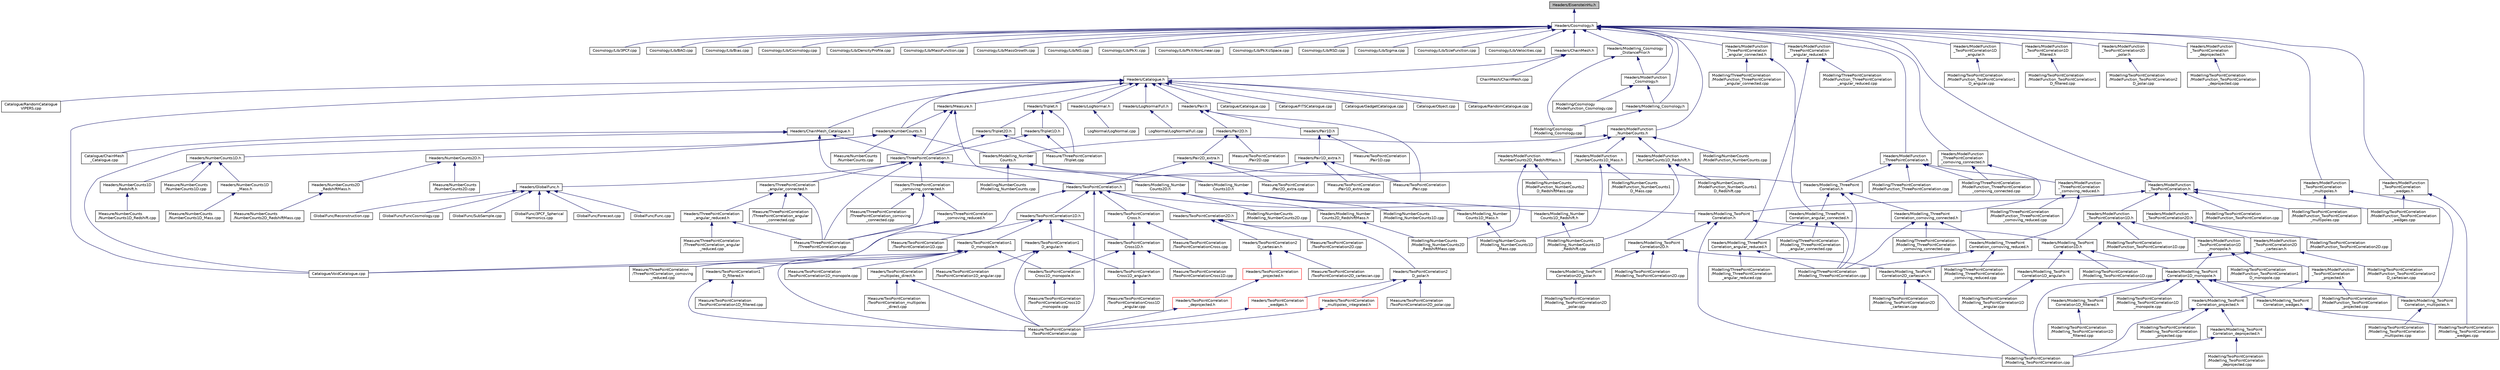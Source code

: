 digraph "Headers/EisensteinHu.h"
{
  edge [fontname="Helvetica",fontsize="10",labelfontname="Helvetica",labelfontsize="10"];
  node [fontname="Helvetica",fontsize="10",shape=record];
  Node1 [label="Headers/EisensteinHu.h",height=0.2,width=0.4,color="black", fillcolor="grey75", style="filled", fontcolor="black"];
  Node1 -> Node2 [dir="back",color="midnightblue",fontsize="10",style="solid",fontname="Helvetica"];
  Node2 [label="Headers/Cosmology.h",height=0.2,width=0.4,color="black", fillcolor="white", style="filled",URL="$da/dd2/Cosmology_8h.html",tooltip="The class Cosmology. "];
  Node2 -> Node3 [dir="back",color="midnightblue",fontsize="10",style="solid",fontname="Helvetica"];
  Node3 [label="Cosmology/Lib/3PCF.cpp",height=0.2,width=0.4,color="black", fillcolor="white", style="filled",URL="$d4/d2d/3PCF_8cpp.html",tooltip="Methods of the class Cosmology used to model two-point statistics. "];
  Node2 -> Node4 [dir="back",color="midnightblue",fontsize="10",style="solid",fontname="Helvetica"];
  Node4 [label="Cosmology/Lib/BAO.cpp",height=0.2,width=0.4,color="black", fillcolor="white", style="filled",URL="$de/d2d/BAO_8cpp.html",tooltip="Methods of the class Cosmology used to model the BAO. "];
  Node2 -> Node5 [dir="back",color="midnightblue",fontsize="10",style="solid",fontname="Helvetica"];
  Node5 [label="Cosmology/Lib/Bias.cpp",height=0.2,width=0.4,color="black", fillcolor="white", style="filled",URL="$d1/ddc/Bias_8cpp.html",tooltip="Methods of the class Cosmology used to model the bias. "];
  Node2 -> Node6 [dir="back",color="midnightblue",fontsize="10",style="solid",fontname="Helvetica"];
  Node6 [label="Cosmology/Lib/Cosmology.cpp",height=0.2,width=0.4,color="black", fillcolor="white", style="filled",URL="$d1/d67/Cosmology_8cpp.html",tooltip="Generic methods of the class Cosmology. "];
  Node2 -> Node7 [dir="back",color="midnightblue",fontsize="10",style="solid",fontname="Helvetica"];
  Node7 [label="Cosmology/Lib/DensityProfile.cpp",height=0.2,width=0.4,color="black", fillcolor="white", style="filled",URL="$d2/d42/DensityProfile_8cpp.html",tooltip="Methods of the class Cosmology used to model the halo density profile. "];
  Node2 -> Node8 [dir="back",color="midnightblue",fontsize="10",style="solid",fontname="Helvetica"];
  Node8 [label="Cosmology/Lib/MassFunction.cpp",height=0.2,width=0.4,color="black", fillcolor="white", style="filled",URL="$d8/d15/MassFunction_8cpp.html",tooltip="Methods of the class Cosmology used to model the mass function. "];
  Node2 -> Node9 [dir="back",color="midnightblue",fontsize="10",style="solid",fontname="Helvetica"];
  Node9 [label="Cosmology/Lib/MassGrowth.cpp",height=0.2,width=0.4,color="black", fillcolor="white", style="filled",URL="$d5/d53/MassGrowth_8cpp.html",tooltip="Methods of the class Cosmology used to model the cosmic mass accretion history. "];
  Node2 -> Node10 [dir="back",color="midnightblue",fontsize="10",style="solid",fontname="Helvetica"];
  Node10 [label="Cosmology/Lib/NG.cpp",height=0.2,width=0.4,color="black", fillcolor="white", style="filled",URL="$d8/df0/NG_8cpp.html",tooltip="Methods of the class Cosmology for cosmologies with primordial non-Gaussianity. "];
  Node2 -> Node11 [dir="back",color="midnightblue",fontsize="10",style="solid",fontname="Helvetica"];
  Node11 [label="Cosmology/Lib/PkXi.cpp",height=0.2,width=0.4,color="black", fillcolor="white", style="filled",URL="$d1/deb/PkXi_8cpp.html",tooltip="Methods of the class Cosmology used to model two-point statistics. "];
  Node2 -> Node12 [dir="back",color="midnightblue",fontsize="10",style="solid",fontname="Helvetica"];
  Node12 [label="Cosmology/Lib/PkXiNonLinear.cpp",height=0.2,width=0.4,color="black", fillcolor="white", style="filled",URL="$da/db2/PkXiNonLinear_8cpp.html",tooltip="Methods of the class Cosmology used to model two-point statistics. "];
  Node2 -> Node13 [dir="back",color="midnightblue",fontsize="10",style="solid",fontname="Helvetica"];
  Node13 [label="Cosmology/Lib/PkXizSpace.cpp",height=0.2,width=0.4,color="black", fillcolor="white", style="filled",URL="$d6/dc2/PkXizSpace_8cpp.html",tooltip="Methods of the class Cosmology used to model two-point statistics in redshift-space. "];
  Node2 -> Node14 [dir="back",color="midnightblue",fontsize="10",style="solid",fontname="Helvetica"];
  Node14 [label="Cosmology/Lib/RSD.cpp",height=0.2,width=0.4,color="black", fillcolor="white", style="filled",URL="$da/d5e/RSD_8cpp.html",tooltip="Methods of the class Cosmology used to model redshift-space distortions. "];
  Node2 -> Node15 [dir="back",color="midnightblue",fontsize="10",style="solid",fontname="Helvetica"];
  Node15 [label="Cosmology/Lib/Sigma.cpp",height=0.2,width=0.4,color="black", fillcolor="white", style="filled",URL="$d0/dcf/Sigma_8cpp.html",tooltip="Methods of the class Cosmology used to model the amplitude of the matter power spectrum. "];
  Node2 -> Node16 [dir="back",color="midnightblue",fontsize="10",style="solid",fontname="Helvetica"];
  Node16 [label="Cosmology/Lib/SizeFunction.cpp",height=0.2,width=0.4,color="black", fillcolor="white", style="filled",URL="$da/d1b/SizeFunction_8cpp.html",tooltip="Methods of the class Cosmology used to model the mass function. "];
  Node2 -> Node17 [dir="back",color="midnightblue",fontsize="10",style="solid",fontname="Helvetica"];
  Node17 [label="Cosmology/Lib/Velocities.cpp",height=0.2,width=0.4,color="black", fillcolor="white", style="filled",URL="$dc/d5d/Velocities_8cpp.html",tooltip="Methods of the class Cosmology used to model the peculiar velocities. "];
  Node2 -> Node18 [dir="back",color="midnightblue",fontsize="10",style="solid",fontname="Helvetica"];
  Node18 [label="Headers/ChainMesh.h",height=0.2,width=0.4,color="black", fillcolor="white", style="filled",URL="$d9/d73/ChainMesh_8h.html",tooltip="Implementation of the chain-mesh data structure. "];
  Node18 -> Node19 [dir="back",color="midnightblue",fontsize="10",style="solid",fontname="Helvetica"];
  Node19 [label="ChainMesh/ChainMesh.cpp",height=0.2,width=0.4,color="black", fillcolor="white", style="filled",URL="$db/d01/ChainMesh_8cpp.html",tooltip="Methods of the class ChainMesh. "];
  Node18 -> Node20 [dir="back",color="midnightblue",fontsize="10",style="solid",fontname="Helvetica"];
  Node20 [label="Headers/Catalogue.h",height=0.2,width=0.4,color="black", fillcolor="white", style="filled",URL="$d7/d9f/Catalogue_8h.html",tooltip="The class Catalogue. "];
  Node20 -> Node21 [dir="back",color="midnightblue",fontsize="10",style="solid",fontname="Helvetica"];
  Node21 [label="Catalogue/Catalogue.cpp",height=0.2,width=0.4,color="black", fillcolor="white", style="filled",URL="$db/d43/Catalogue_8cpp.html",tooltip="Methods of the class Catalogue. "];
  Node20 -> Node22 [dir="back",color="midnightblue",fontsize="10",style="solid",fontname="Helvetica"];
  Node22 [label="Catalogue/FITSCatalogue.cpp",height=0.2,width=0.4,color="black", fillcolor="white", style="filled",URL="$da/d74/FITSCatalogue_8cpp.html",tooltip="Methods of the class Catalogue to construct catalogues from FITS files. "];
  Node20 -> Node23 [dir="back",color="midnightblue",fontsize="10",style="solid",fontname="Helvetica"];
  Node23 [label="Catalogue/GadgetCatalogue.cpp",height=0.2,width=0.4,color="black", fillcolor="white", style="filled",URL="$da/d46/GadgetCatalogue_8cpp.html",tooltip="Methods of the class Catalogue to construct catalogues. "];
  Node20 -> Node24 [dir="back",color="midnightblue",fontsize="10",style="solid",fontname="Helvetica"];
  Node24 [label="Catalogue/Object.cpp",height=0.2,width=0.4,color="black", fillcolor="white", style="filled",URL="$de/d4f/Object_8cpp.html",tooltip="Methods of the class Object. "];
  Node20 -> Node25 [dir="back",color="midnightblue",fontsize="10",style="solid",fontname="Helvetica"];
  Node25 [label="Catalogue/RandomCatalogue.cpp",height=0.2,width=0.4,color="black", fillcolor="white", style="filled",URL="$d9/dd6/RandomCatalogue_8cpp.html",tooltip="Methods of the class Catalogue to construct random catalogues. "];
  Node20 -> Node26 [dir="back",color="midnightblue",fontsize="10",style="solid",fontname="Helvetica"];
  Node26 [label="Catalogue/RandomCatalogue\lVIPERS.cpp",height=0.2,width=0.4,color="black", fillcolor="white", style="filled",URL="$de/d71/RandomCatalogueVIPERS_8cpp.html",tooltip="Methods of the class Catalogue to construct random catalogues for VIPERS. "];
  Node20 -> Node27 [dir="back",color="midnightblue",fontsize="10",style="solid",fontname="Helvetica"];
  Node27 [label="Catalogue/VoidCatalogue.cpp",height=0.2,width=0.4,color="black", fillcolor="white", style="filled",URL="$db/db6/VoidCatalogue_8cpp.html",tooltip="Methods of the class Catalogue to construct Void catalogues. "];
  Node20 -> Node28 [dir="back",color="midnightblue",fontsize="10",style="solid",fontname="Helvetica"];
  Node28 [label="Headers/ChainMesh_Catalogue.h",height=0.2,width=0.4,color="black", fillcolor="white", style="filled",URL="$dc/d5e/ChainMesh__Catalogue_8h.html",tooltip="Implementation of the chain-mesh data structure. "];
  Node28 -> Node29 [dir="back",color="midnightblue",fontsize="10",style="solid",fontname="Helvetica"];
  Node29 [label="Catalogue/ChainMesh\l_Catalogue.cpp",height=0.2,width=0.4,color="black", fillcolor="white", style="filled",URL="$dc/dde/ChainMesh__Catalogue_8cpp.html",tooltip="Methods of the class ChainMesh_Catalogue. "];
  Node28 -> Node27 [dir="back",color="midnightblue",fontsize="10",style="solid",fontname="Helvetica"];
  Node28 -> Node30 [dir="back",color="midnightblue",fontsize="10",style="solid",fontname="Helvetica"];
  Node30 [label="Headers/ThreePointCorrelation.h",height=0.2,width=0.4,color="black", fillcolor="white", style="filled",URL="$de/d7d/ThreePointCorrelation_8h.html",tooltip="The class ThreePointCorrelation. "];
  Node30 -> Node31 [dir="back",color="midnightblue",fontsize="10",style="solid",fontname="Helvetica"];
  Node31 [label="Headers/GlobalFunc.h",height=0.2,width=0.4,color="black", fillcolor="white", style="filled",URL="$d2/d5c/GlobalFunc_8h.html",tooltip="Generic functions that use one or more classes of the CosmoBolognaLib. "];
  Node31 -> Node32 [dir="back",color="midnightblue",fontsize="10",style="solid",fontname="Helvetica"];
  Node32 [label="GlobalFunc/3PCF_Spherical\lHarmonics.cpp",height=0.2,width=0.4,color="black", fillcolor="white", style="filled",URL="$d7/d70/3PCF__SphericalHarmonics_8cpp.html",tooltip="Temporary function to compute the 3pcf following Slepian, Eisenstein 2015. "];
  Node31 -> Node33 [dir="back",color="midnightblue",fontsize="10",style="solid",fontname="Helvetica"];
  Node33 [label="GlobalFunc/Forecast.cpp",height=0.2,width=0.4,color="black", fillcolor="white", style="filled",URL="$d2/d22/Forecast_8cpp.html",tooltip="Functions to generate mock 2PCF/3PCF signal and provide forecasts. "];
  Node31 -> Node34 [dir="back",color="midnightblue",fontsize="10",style="solid",fontname="Helvetica"];
  Node34 [label="GlobalFunc/Func.cpp",height=0.2,width=0.4,color="black", fillcolor="white", style="filled",URL="$d2/dae/GlobalFunc_2Func_8cpp_source.html"];
  Node31 -> Node35 [dir="back",color="midnightblue",fontsize="10",style="solid",fontname="Helvetica"];
  Node35 [label="GlobalFunc/FuncCosmology.cpp",height=0.2,width=0.4,color="black", fillcolor="white", style="filled",URL="$d3/d84/FuncCosmology_8cpp.html",tooltip="Generic functions that use the class Cosmology. "];
  Node31 -> Node36 [dir="back",color="midnightblue",fontsize="10",style="solid",fontname="Helvetica"];
  Node36 [label="GlobalFunc/Reconstruction.cpp",height=0.2,width=0.4,color="black", fillcolor="white", style="filled",URL="$d1/d1f/Reconstruction_8cpp.html",tooltip="Functions to compute displacement for the reconstructed density field of a collection of points..."];
  Node31 -> Node37 [dir="back",color="midnightblue",fontsize="10",style="solid",fontname="Helvetica"];
  Node37 [label="GlobalFunc/SubSample.cpp",height=0.2,width=0.4,color="black", fillcolor="white", style="filled",URL="$db/d1c/SubSample_8cpp.html",tooltip="Functions for dividing a catalogue in sub-samples. "];
  Node30 -> Node38 [dir="back",color="midnightblue",fontsize="10",style="solid",fontname="Helvetica"];
  Node38 [label="Headers/Modelling_ThreePoint\lCorrelation.h",height=0.2,width=0.4,color="black", fillcolor="white", style="filled",URL="$d0/dd4/Modelling__ThreePointCorrelation_8h.html",tooltip="The class Modelling_ThreePointCorrelation. "];
  Node38 -> Node39 [dir="back",color="midnightblue",fontsize="10",style="solid",fontname="Helvetica"];
  Node39 [label="Headers/Modelling_ThreePoint\lCorrelation_angular_connected.h",height=0.2,width=0.4,color="black", fillcolor="white", style="filled",URL="$dc/d7c/Modelling__ThreePointCorrelation__angular__connected_8h.html",tooltip="The class Modelling_ThreePointCorrelation_angular_connected. "];
  Node39 -> Node40 [dir="back",color="midnightblue",fontsize="10",style="solid",fontname="Helvetica"];
  Node40 [label="Headers/Modelling_ThreePoint\lCorrelation_angular_reduced.h",height=0.2,width=0.4,color="black", fillcolor="white", style="filled",URL="$d5/d0a/Modelling__ThreePointCorrelation__angular__reduced_8h.html",tooltip="The class Modelling_ThreePointCorrelation_angular_reduced. "];
  Node40 -> Node41 [dir="back",color="midnightblue",fontsize="10",style="solid",fontname="Helvetica"];
  Node41 [label="Modelling/ThreePointCorrelation\l/Modelling_ThreePointCorrelation.cpp",height=0.2,width=0.4,color="black", fillcolor="white", style="filled",URL="$d6/d4c/Modelling__ThreePointCorrelation_8cpp.html",tooltip="Methods of the class Modelling_ThreePointCorrelation, used to model three-point correlation functions..."];
  Node40 -> Node42 [dir="back",color="midnightblue",fontsize="10",style="solid",fontname="Helvetica"];
  Node42 [label="Modelling/ThreePointCorrelation\l/Modelling_ThreePointCorrelation\l_angular_reduced.cpp",height=0.2,width=0.4,color="black", fillcolor="white", style="filled",URL="$d9/d68/Modelling__ThreePointCorrelation__angular__reduced_8cpp.html",tooltip="Methods of the class Modelling_ThreePointCorrelation_angular_reduced. "];
  Node39 -> Node41 [dir="back",color="midnightblue",fontsize="10",style="solid",fontname="Helvetica"];
  Node39 -> Node43 [dir="back",color="midnightblue",fontsize="10",style="solid",fontname="Helvetica"];
  Node43 [label="Modelling/ThreePointCorrelation\l/Modelling_ThreePointCorrelation\l_angular_connected.cpp",height=0.2,width=0.4,color="black", fillcolor="white", style="filled",URL="$d5/d33/Modelling__ThreePointCorrelation__angular__connected_8cpp.html",tooltip="Methods of the class Modelling_ThreePointCorrelation_angular_connected. "];
  Node38 -> Node44 [dir="back",color="midnightblue",fontsize="10",style="solid",fontname="Helvetica"];
  Node44 [label="Headers/Modelling_ThreePoint\lCorrelation_comoving_connected.h",height=0.2,width=0.4,color="black", fillcolor="white", style="filled",URL="$d5/d13/Modelling__ThreePointCorrelation__comoving__connected_8h.html",tooltip="The class Modelling_ThreePointCorrelation_comoving_connected. "];
  Node44 -> Node45 [dir="back",color="midnightblue",fontsize="10",style="solid",fontname="Helvetica"];
  Node45 [label="Headers/Modelling_ThreePoint\lCorrelation_comoving_reduced.h",height=0.2,width=0.4,color="black", fillcolor="white", style="filled",URL="$da/d6c/Modelling__ThreePointCorrelation__comoving__reduced_8h.html",tooltip="The class Modelling_ThreePointCorrelation_comoving_reduced. "];
  Node45 -> Node41 [dir="back",color="midnightblue",fontsize="10",style="solid",fontname="Helvetica"];
  Node45 -> Node46 [dir="back",color="midnightblue",fontsize="10",style="solid",fontname="Helvetica"];
  Node46 [label="Modelling/ThreePointCorrelation\l/Modelling_ThreePointCorrelation\l_comoving_reduced.cpp",height=0.2,width=0.4,color="black", fillcolor="white", style="filled",URL="$df/d6a/Modelling__ThreePointCorrelation__comoving__reduced_8cpp.html",tooltip="Methods of the class Modelling_ThreePointCorrelation_comoving_reduced. "];
  Node44 -> Node41 [dir="back",color="midnightblue",fontsize="10",style="solid",fontname="Helvetica"];
  Node44 -> Node47 [dir="back",color="midnightblue",fontsize="10",style="solid",fontname="Helvetica"];
  Node47 [label="Modelling/ThreePointCorrelation\l/Modelling_ThreePointCorrelation\l_comoving_connected.cpp",height=0.2,width=0.4,color="black", fillcolor="white", style="filled",URL="$df/d0c/Modelling__ThreePointCorrelation__comoving__connected_8cpp.html",tooltip="Methods of the class Modelling_ThreePointCorrelation_comoving_connected. "];
  Node38 -> Node41 [dir="back",color="midnightblue",fontsize="10",style="solid",fontname="Helvetica"];
  Node30 -> Node48 [dir="back",color="midnightblue",fontsize="10",style="solid",fontname="Helvetica"];
  Node48 [label="Headers/ThreePointCorrelation\l_angular_connected.h",height=0.2,width=0.4,color="black", fillcolor="white", style="filled",URL="$d4/dd8/ThreePointCorrelation__angular__connected_8h.html",tooltip="The class ThreePointCorrelation_angular_connected. "];
  Node48 -> Node49 [dir="back",color="midnightblue",fontsize="10",style="solid",fontname="Helvetica"];
  Node49 [label="Headers/ThreePointCorrelation\l_angular_reduced.h",height=0.2,width=0.4,color="black", fillcolor="white", style="filled",URL="$dd/d97/ThreePointCorrelation__angular__reduced_8h.html",tooltip="The class ThreePointCorrelation_angular_reduced. "];
  Node49 -> Node50 [dir="back",color="midnightblue",fontsize="10",style="solid",fontname="Helvetica"];
  Node50 [label="Measure/ThreePointCorrelation\l/ThreePointCorrelation.cpp",height=0.2,width=0.4,color="black", fillcolor="white", style="filled",URL="$d5/db0/ThreePointCorrelation_8cpp.html",tooltip="Methods of the class ThreePointCorrelation used to measure the three-point correlation function..."];
  Node49 -> Node51 [dir="back",color="midnightblue",fontsize="10",style="solid",fontname="Helvetica"];
  Node51 [label="Measure/ThreePointCorrelation\l/ThreePointCorrelation_angular\l_reduced.cpp",height=0.2,width=0.4,color="black", fillcolor="white", style="filled",URL="$d3/da9/ThreePointCorrelation__angular__reduced_8cpp.html",tooltip="Methods of the class ThreePointCorrelation_angular_reduced used to measure the reduced three-point co..."];
  Node48 -> Node50 [dir="back",color="midnightblue",fontsize="10",style="solid",fontname="Helvetica"];
  Node48 -> Node52 [dir="back",color="midnightblue",fontsize="10",style="solid",fontname="Helvetica"];
  Node52 [label="Measure/ThreePointCorrelation\l/ThreePointCorrelation_angular\l_connected.cpp",height=0.2,width=0.4,color="black", fillcolor="white", style="filled",URL="$dc/d6e/ThreePointCorrelation__angular__connected_8cpp.html",tooltip="Methods of the class ThreePointCorrelation_angular_connected used to measure the connected three-poin..."];
  Node30 -> Node53 [dir="back",color="midnightblue",fontsize="10",style="solid",fontname="Helvetica"];
  Node53 [label="Headers/ThreePointCorrelation\l_comoving_connected.h",height=0.2,width=0.4,color="black", fillcolor="white", style="filled",URL="$dd/de3/ThreePointCorrelation__comoving__connected_8h.html",tooltip="The class ThreePointCorrelation_comoving_connected. "];
  Node53 -> Node54 [dir="back",color="midnightblue",fontsize="10",style="solid",fontname="Helvetica"];
  Node54 [label="Headers/ThreePointCorrelation\l_comoving_reduced.h",height=0.2,width=0.4,color="black", fillcolor="white", style="filled",URL="$d8/d2b/ThreePointCorrelation__comoving__reduced_8h.html",tooltip="The class ThreePointCorrelation_comoving_reduced. "];
  Node54 -> Node50 [dir="back",color="midnightblue",fontsize="10",style="solid",fontname="Helvetica"];
  Node54 -> Node55 [dir="back",color="midnightblue",fontsize="10",style="solid",fontname="Helvetica"];
  Node55 [label="Measure/ThreePointCorrelation\l/ThreePointCorrelation_comoving\l_reduced.cpp",height=0.2,width=0.4,color="black", fillcolor="white", style="filled",URL="$d7/d43/ThreePointCorrelation__comoving__reduced_8cpp.html",tooltip="Methods of the class ThreePointCorrelation_comoving_reduced used to measure the monopole of the three..."];
  Node53 -> Node50 [dir="back",color="midnightblue",fontsize="10",style="solid",fontname="Helvetica"];
  Node53 -> Node56 [dir="back",color="midnightblue",fontsize="10",style="solid",fontname="Helvetica"];
  Node56 [label="Measure/ThreePointCorrelation\l/ThreePointCorrelation_comoving\l_connected.cpp",height=0.2,width=0.4,color="black", fillcolor="white", style="filled",URL="$dd/dd3/ThreePointCorrelation__comoving__connected_8cpp.html",tooltip="Methods of the class ThreePointCorrelation_comoving_connected used to measure the connected three-poi..."];
  Node30 -> Node50 [dir="back",color="midnightblue",fontsize="10",style="solid",fontname="Helvetica"];
  Node28 -> Node57 [dir="back",color="midnightblue",fontsize="10",style="solid",fontname="Helvetica"];
  Node57 [label="Headers/TwoPointCorrelation.h",height=0.2,width=0.4,color="black", fillcolor="white", style="filled",URL="$d0/dd1/TwoPointCorrelation_8h.html",tooltip="The class TwoPointCorrelation. "];
  Node57 -> Node27 [dir="back",color="midnightblue",fontsize="10",style="solid",fontname="Helvetica"];
  Node57 -> Node58 [dir="back",color="midnightblue",fontsize="10",style="solid",fontname="Helvetica"];
  Node58 [label="Headers/Modelling_TwoPoint\lCorrelation.h",height=0.2,width=0.4,color="black", fillcolor="white", style="filled",URL="$df/d38/Modelling__TwoPointCorrelation_8h.html",tooltip="The class Modelling_TwoPointCorrelation. "];
  Node58 -> Node59 [dir="back",color="midnightblue",fontsize="10",style="solid",fontname="Helvetica"];
  Node59 [label="Headers/Modelling_TwoPoint\lCorrelation1D.h",height=0.2,width=0.4,color="black", fillcolor="white", style="filled",URL="$d5/d58/Modelling__TwoPointCorrelation1D_8h.html",tooltip="The class Modelling_TwoPointCorrelation1D. "];
  Node59 -> Node60 [dir="back",color="midnightblue",fontsize="10",style="solid",fontname="Helvetica"];
  Node60 [label="Headers/Modelling_TwoPoint\lCorrelation1D_angular.h",height=0.2,width=0.4,color="black", fillcolor="white", style="filled",URL="$db/dd2/Modelling__TwoPointCorrelation1D__angular_8h.html",tooltip="The class Modelling_TwoPointCorrelation1D_angular. "];
  Node60 -> Node61 [dir="back",color="midnightblue",fontsize="10",style="solid",fontname="Helvetica"];
  Node61 [label="Modelling/TwoPointCorrelation\l/Modelling_TwoPointCorrelation1D\l_angular.cpp",height=0.2,width=0.4,color="black", fillcolor="white", style="filled",URL="$dc/dbe/Modelling__TwoPointCorrelation1D__angular_8cpp.html",tooltip="Methods of the class Modelling_TwoPointCorrelation1D_angular. "];
  Node59 -> Node62 [dir="back",color="midnightblue",fontsize="10",style="solid",fontname="Helvetica"];
  Node62 [label="Headers/Modelling_TwoPoint\lCorrelation1D_monopole.h",height=0.2,width=0.4,color="black", fillcolor="white", style="filled",URL="$d2/d89/Modelling__TwoPointCorrelation1D__monopole_8h.html",tooltip="The class Modelling_TwoPointCorrelation1D_monopole. "];
  Node62 -> Node63 [dir="back",color="midnightblue",fontsize="10",style="solid",fontname="Helvetica"];
  Node63 [label="Headers/Modelling_TwoPoint\lCorrelation1D_filtered.h",height=0.2,width=0.4,color="black", fillcolor="white", style="filled",URL="$da/d43/Modelling__TwoPointCorrelation1D__filtered_8h.html",tooltip="The class Modelling_TwoPointCorrelation1D_filtered. "];
  Node63 -> Node64 [dir="back",color="midnightblue",fontsize="10",style="solid",fontname="Helvetica"];
  Node64 [label="Modelling/TwoPointCorrelation\l/Modelling_TwoPointCorrelation1D\l_filtered.cpp",height=0.2,width=0.4,color="black", fillcolor="white", style="filled",URL="$d8/d0f/Modelling__TwoPointCorrelation1D__filtered_8cpp.html",tooltip="Methods of the class Modelling_TwoPointCorrelation1D_filtered. "];
  Node62 -> Node65 [dir="back",color="midnightblue",fontsize="10",style="solid",fontname="Helvetica"];
  Node65 [label="Headers/Modelling_TwoPoint\lCorrelation_projected.h",height=0.2,width=0.4,color="black", fillcolor="white", style="filled",URL="$dc/d0c/Modelling__TwoPointCorrelation__projected_8h.html",tooltip="The class Modelling_TwoPointCorrelation_projected. "];
  Node65 -> Node66 [dir="back",color="midnightblue",fontsize="10",style="solid",fontname="Helvetica"];
  Node66 [label="Headers/Modelling_TwoPoint\lCorrelation_deprojected.h",height=0.2,width=0.4,color="black", fillcolor="white", style="filled",URL="$d1/dbf/Modelling__TwoPointCorrelation__deprojected_8h.html",tooltip="The class Modelling_TwoPointCorrelatoin_deprojected. "];
  Node66 -> Node67 [dir="back",color="midnightblue",fontsize="10",style="solid",fontname="Helvetica"];
  Node67 [label="Modelling/TwoPointCorrelation\l/Modelling_TwoPointCorrelation.cpp",height=0.2,width=0.4,color="black", fillcolor="white", style="filled",URL="$db/dd4/Modelling__TwoPointCorrelation_8cpp.html",tooltip="Methods of the class Modelling_TwoPointCorrelation. "];
  Node66 -> Node68 [dir="back",color="midnightblue",fontsize="10",style="solid",fontname="Helvetica"];
  Node68 [label="Modelling/TwoPointCorrelation\l/Modelling_TwoPointCorrelation\l_deprojected.cpp",height=0.2,width=0.4,color="black", fillcolor="white", style="filled",URL="$d4/d1e/Modelling__TwoPointCorrelation__deprojected_8cpp.html",tooltip="Methods of the class Modelling_TwoPointCorrelation_deprojected. "];
  Node65 -> Node67 [dir="back",color="midnightblue",fontsize="10",style="solid",fontname="Helvetica"];
  Node65 -> Node69 [dir="back",color="midnightblue",fontsize="10",style="solid",fontname="Helvetica"];
  Node69 [label="Modelling/TwoPointCorrelation\l/Modelling_TwoPointCorrelation\l_projected.cpp",height=0.2,width=0.4,color="black", fillcolor="white", style="filled",URL="$d2/de6/Modelling__TwoPointCorrelation__projected_8cpp.html",tooltip="Methods of the class Modelling_TwoPointCorrelation_projected. "];
  Node62 -> Node70 [dir="back",color="midnightblue",fontsize="10",style="solid",fontname="Helvetica"];
  Node70 [label="Headers/Modelling_TwoPoint\lCorrelation_multipoles.h",height=0.2,width=0.4,color="black", fillcolor="white", style="filled",URL="$db/d5d/Modelling__TwoPointCorrelation__multipoles_8h.html",tooltip="The class Modelling_TwoPointCorrelation_multipoles. "];
  Node70 -> Node71 [dir="back",color="midnightblue",fontsize="10",style="solid",fontname="Helvetica"];
  Node71 [label="Modelling/TwoPointCorrelation\l/Modelling_TwoPointCorrelation\l_multipoles.cpp",height=0.2,width=0.4,color="black", fillcolor="white", style="filled",URL="$d5/dc2/Modelling__TwoPointCorrelation__multipoles_8cpp.html",tooltip="Methods of the class Modelling_TwoPointCorrelation_multipoles. "];
  Node62 -> Node72 [dir="back",color="midnightblue",fontsize="10",style="solid",fontname="Helvetica"];
  Node72 [label="Headers/Modelling_TwoPoint\lCorrelation_wedges.h",height=0.2,width=0.4,color="black", fillcolor="white", style="filled",URL="$d1/d72/Modelling__TwoPointCorrelation__wedges_8h.html",tooltip="The class Modelling_TwoPointCorrelatoin_wedges. "];
  Node72 -> Node73 [dir="back",color="midnightblue",fontsize="10",style="solid",fontname="Helvetica"];
  Node73 [label="Modelling/TwoPointCorrelation\l/Modelling_TwoPointCorrelation\l_wedges.cpp",height=0.2,width=0.4,color="black", fillcolor="white", style="filled",URL="$d9/d93/Modelling__TwoPointCorrelation__wedges_8cpp.html",tooltip="Methods of the class Modelling_TwoPointCorrelation_wedges. "];
  Node62 -> Node67 [dir="back",color="midnightblue",fontsize="10",style="solid",fontname="Helvetica"];
  Node62 -> Node74 [dir="back",color="midnightblue",fontsize="10",style="solid",fontname="Helvetica"];
  Node74 [label="Modelling/TwoPointCorrelation\l/Modelling_TwoPointCorrelation1D\l_monopole.cpp",height=0.2,width=0.4,color="black", fillcolor="white", style="filled",URL="$d5/dae/Modelling__TwoPointCorrelation1D__monopole_8cpp.html",tooltip="Methods of the class Modelling_TwoPointCorrelation1D_monopole. "];
  Node59 -> Node75 [dir="back",color="midnightblue",fontsize="10",style="solid",fontname="Helvetica"];
  Node75 [label="Modelling/TwoPointCorrelation\l/Modelling_TwoPointCorrelation1D.cpp",height=0.2,width=0.4,color="black", fillcolor="white", style="filled",URL="$dd/d0f/Modelling__TwoPointCorrelation1D_8cpp.html",tooltip="Methods of the class Modelling_TwoPointCorrelation1D. "];
  Node58 -> Node76 [dir="back",color="midnightblue",fontsize="10",style="solid",fontname="Helvetica"];
  Node76 [label="Headers/Modelling_TwoPoint\lCorrelation2D.h",height=0.2,width=0.4,color="black", fillcolor="white", style="filled",URL="$d3/d8a/Modelling__TwoPointCorrelation2D_8h.html",tooltip="The class Modelling_TwoPointCorrelation2D. "];
  Node76 -> Node77 [dir="back",color="midnightblue",fontsize="10",style="solid",fontname="Helvetica"];
  Node77 [label="Headers/Modelling_TwoPoint\lCorrelation2D_cartesian.h",height=0.2,width=0.4,color="black", fillcolor="white", style="filled",URL="$dd/d97/Modelling__TwoPointCorrelation2D__cartesian_8h.html",tooltip="The class Modelling_TwoPointCorrelation2D_cartesian. "];
  Node77 -> Node67 [dir="back",color="midnightblue",fontsize="10",style="solid",fontname="Helvetica"];
  Node77 -> Node78 [dir="back",color="midnightblue",fontsize="10",style="solid",fontname="Helvetica"];
  Node78 [label="Modelling/TwoPointCorrelation\l/Modelling_TwoPointCorrelation2D\l_cartesian.cpp",height=0.2,width=0.4,color="black", fillcolor="white", style="filled",URL="$da/d42/Modelling__TwoPointCorrelation2D__cartesian_8cpp.html",tooltip="Methods of the class Modelling_TwoPointCorrelation_cartesian. "];
  Node76 -> Node79 [dir="back",color="midnightblue",fontsize="10",style="solid",fontname="Helvetica"];
  Node79 [label="Headers/Modelling_TwoPoint\lCorrelation2D_polar.h",height=0.2,width=0.4,color="black", fillcolor="white", style="filled",URL="$d0/d5f/Modelling__TwoPointCorrelation2D__polar_8h.html",tooltip="The class Modelling_TwoPointCorrelation2D_polar. "];
  Node79 -> Node80 [dir="back",color="midnightblue",fontsize="10",style="solid",fontname="Helvetica"];
  Node80 [label="Modelling/TwoPointCorrelation\l/Modelling_TwoPointCorrelation2D\l_polar.cpp",height=0.2,width=0.4,color="black", fillcolor="white", style="filled",URL="$d2/db3/Modelling__TwoPointCorrelation2D__polar_8cpp.html",tooltip="Methods of the class Modelling_TwoPointCorrelation2D_polar. "];
  Node76 -> Node81 [dir="back",color="midnightblue",fontsize="10",style="solid",fontname="Helvetica"];
  Node81 [label="Modelling/TwoPointCorrelation\l/Modelling_TwoPointCorrelation2D.cpp",height=0.2,width=0.4,color="black", fillcolor="white", style="filled",URL="$d4/d7b/Modelling__TwoPointCorrelation2D_8cpp.html",tooltip="Methods of the class Modelling_TwoPointCorrelation2D. "];
  Node58 -> Node67 [dir="back",color="midnightblue",fontsize="10",style="solid",fontname="Helvetica"];
  Node57 -> Node82 [dir="back",color="midnightblue",fontsize="10",style="solid",fontname="Helvetica"];
  Node82 [label="Headers/TwoPointCorrelation1D.h",height=0.2,width=0.4,color="black", fillcolor="white", style="filled",URL="$df/dc1/TwoPointCorrelation1D_8h.html",tooltip="The class TwoPointCorrelation1D. "];
  Node82 -> Node83 [dir="back",color="midnightblue",fontsize="10",style="solid",fontname="Helvetica"];
  Node83 [label="Headers/TwoPointCorrelation1\lD_angular.h",height=0.2,width=0.4,color="black", fillcolor="white", style="filled",URL="$d7/d9c/TwoPointCorrelation1D__angular_8h.html",tooltip="The class TwoPointCorrelation1D_angular. "];
  Node83 -> Node84 [dir="back",color="midnightblue",fontsize="10",style="solid",fontname="Helvetica"];
  Node84 [label="Headers/TwoPointCorrelation\lCross1D_angular.h",height=0.2,width=0.4,color="black", fillcolor="white", style="filled",URL="$d4/de9/TwoPointCorrelationCross1D__angular_8h.html",tooltip="The class TwoPointCorrelationCross1D_angular. "];
  Node84 -> Node85 [dir="back",color="midnightblue",fontsize="10",style="solid",fontname="Helvetica"];
  Node85 [label="Measure/TwoPointCorrelation\l/TwoPointCorrelationCross1D\l_angular.cpp",height=0.2,width=0.4,color="black", fillcolor="white", style="filled",URL="$d7/d1f/TwoPointCorrelationCross1D__angular_8cpp.html",tooltip="Methods of the class TwoPointCorrelationCross1D_angular used to measure the angular cross two-point c..."];
  Node83 -> Node86 [dir="back",color="midnightblue",fontsize="10",style="solid",fontname="Helvetica"];
  Node86 [label="Measure/TwoPointCorrelation\l/TwoPointCorrelation.cpp",height=0.2,width=0.4,color="black", fillcolor="white", style="filled",URL="$d1/df0/TwoPointCorrelation_8cpp.html",tooltip="Methods of the class TwoPointCorrelation. "];
  Node83 -> Node87 [dir="back",color="midnightblue",fontsize="10",style="solid",fontname="Helvetica"];
  Node87 [label="Measure/TwoPointCorrelation\l/TwoPointCorrelation1D_angular.cpp",height=0.2,width=0.4,color="black", fillcolor="white", style="filled",URL="$d7/d7f/TwoPointCorrelation1D__angular_8cpp.html",tooltip="Methods of the class TwoPointCorrelation1D_angular used to measure the angular two-point correlation ..."];
  Node82 -> Node88 [dir="back",color="midnightblue",fontsize="10",style="solid",fontname="Helvetica"];
  Node88 [label="Headers/TwoPointCorrelation1\lD_monopole.h",height=0.2,width=0.4,color="black", fillcolor="white", style="filled",URL="$dc/d46/TwoPointCorrelation1D__monopole_8h.html",tooltip="The class TwoPointCorrelation1D_monopole. "];
  Node88 -> Node27 [dir="back",color="midnightblue",fontsize="10",style="solid",fontname="Helvetica"];
  Node88 -> Node89 [dir="back",color="midnightblue",fontsize="10",style="solid",fontname="Helvetica"];
  Node89 [label="Headers/TwoPointCorrelation1\lD_filtered.h",height=0.2,width=0.4,color="black", fillcolor="white", style="filled",URL="$d2/d5f/TwoPointCorrelation1D__filtered_8h.html",tooltip="The class TwoPointCorrelation1D_filtered. "];
  Node89 -> Node86 [dir="back",color="midnightblue",fontsize="10",style="solid",fontname="Helvetica"];
  Node89 -> Node90 [dir="back",color="midnightblue",fontsize="10",style="solid",fontname="Helvetica"];
  Node90 [label="Measure/TwoPointCorrelation\l/TwoPointCorrelation1D_filtered.cpp",height=0.2,width=0.4,color="black", fillcolor="white", style="filled",URL="$da/d20/TwoPointCorrelation1D__filtered_8cpp.html",tooltip="Methods of the class TwoPointCorrelation1D_filtered used to measure the filtered monopole of the two-..."];
  Node88 -> Node91 [dir="back",color="midnightblue",fontsize="10",style="solid",fontname="Helvetica"];
  Node91 [label="Headers/TwoPointCorrelation\l_multipoles_direct.h",height=0.2,width=0.4,color="black", fillcolor="white", style="filled",URL="$dd/d01/TwoPointCorrelation__multipoles__direct_8h.html",tooltip="The class TwoPointCorrelation_multipoles_direct. "];
  Node91 -> Node86 [dir="back",color="midnightblue",fontsize="10",style="solid",fontname="Helvetica"];
  Node91 -> Node92 [dir="back",color="midnightblue",fontsize="10",style="solid",fontname="Helvetica"];
  Node92 [label="Measure/TwoPointCorrelation\l/TwoPointCorrelation_multipoles\l_direct.cpp",height=0.2,width=0.4,color="black", fillcolor="white", style="filled",URL="$da/d9b/TwoPointCorrelation__multipoles__direct_8cpp.html",tooltip="Methods of the class TwoPointCorrelation_multipoles_direct used to measure the multipoles of the two-..."];
  Node88 -> Node93 [dir="back",color="midnightblue",fontsize="10",style="solid",fontname="Helvetica"];
  Node93 [label="Headers/TwoPointCorrelation\lCross1D_monopole.h",height=0.2,width=0.4,color="black", fillcolor="white", style="filled",URL="$d4/d0e/TwoPointCorrelationCross1D__monopole_8h.html",tooltip="The class TwoPointCorrelationCross1D_monopole. "];
  Node93 -> Node94 [dir="back",color="midnightblue",fontsize="10",style="solid",fontname="Helvetica"];
  Node94 [label="Measure/TwoPointCorrelation\l/TwoPointCorrelationCross1D\l_monopole.cpp",height=0.2,width=0.4,color="black", fillcolor="white", style="filled",URL="$dd/d6e/TwoPointCorrelationCross1D__monopole_8cpp.html",tooltip="Methods of the class TwoPointCorrelationCross1D_monopole used to measure the monopole of the cross tw..."];
  Node88 -> Node55 [dir="back",color="midnightblue",fontsize="10",style="solid",fontname="Helvetica"];
  Node88 -> Node86 [dir="back",color="midnightblue",fontsize="10",style="solid",fontname="Helvetica"];
  Node88 -> Node95 [dir="back",color="midnightblue",fontsize="10",style="solid",fontname="Helvetica"];
  Node95 [label="Measure/TwoPointCorrelation\l/TwoPointCorrelation1D_monopole.cpp",height=0.2,width=0.4,color="black", fillcolor="white", style="filled",URL="$d0/d95/TwoPointCorrelation1D__monopole_8cpp.html",tooltip="Methods of the class TwoPointCorrelation1D_monopole used to measure the monopole of the two-point cor..."];
  Node82 -> Node96 [dir="back",color="midnightblue",fontsize="10",style="solid",fontname="Helvetica"];
  Node96 [label="Headers/TwoPointCorrelation\lCross1D.h",height=0.2,width=0.4,color="black", fillcolor="white", style="filled",URL="$da/d97/TwoPointCorrelationCross1D_8h.html",tooltip="The class TwoPointCorrelationCross1D. "];
  Node96 -> Node84 [dir="back",color="midnightblue",fontsize="10",style="solid",fontname="Helvetica"];
  Node96 -> Node93 [dir="back",color="midnightblue",fontsize="10",style="solid",fontname="Helvetica"];
  Node96 -> Node97 [dir="back",color="midnightblue",fontsize="10",style="solid",fontname="Helvetica"];
  Node97 [label="Measure/TwoPointCorrelation\l/TwoPointCorrelationCross1D.cpp",height=0.2,width=0.4,color="black", fillcolor="white", style="filled",URL="$d5/dca/TwoPointCorrelationCross1D_8cpp.html",tooltip="Methods of the class TwoPointCorrelationCross1D used to measure the 1D cross of the two-point correla..."];
  Node82 -> Node98 [dir="back",color="midnightblue",fontsize="10",style="solid",fontname="Helvetica"];
  Node98 [label="Measure/TwoPointCorrelation\l/TwoPointCorrelation1D.cpp",height=0.2,width=0.4,color="black", fillcolor="white", style="filled",URL="$dc/de9/TwoPointCorrelation1D_8cpp.html",tooltip="Methods of the class TwoPointCorrelation1D used to measure the monopole of the two-point correlation ..."];
  Node57 -> Node99 [dir="back",color="midnightblue",fontsize="10",style="solid",fontname="Helvetica"];
  Node99 [label="Headers/TwoPointCorrelation2D.h",height=0.2,width=0.4,color="black", fillcolor="white", style="filled",URL="$d0/d3e/TwoPointCorrelation2D_8h.html",tooltip="The class TwoPointCorrelation2D. "];
  Node99 -> Node100 [dir="back",color="midnightblue",fontsize="10",style="solid",fontname="Helvetica"];
  Node100 [label="Headers/TwoPointCorrelation2\lD_cartesian.h",height=0.2,width=0.4,color="black", fillcolor="white", style="filled",URL="$d7/ddd/TwoPointCorrelation2D__cartesian_8h.html",tooltip="The class TwoPointCorrelation2D_cartesian. "];
  Node100 -> Node101 [dir="back",color="midnightblue",fontsize="10",style="solid",fontname="Helvetica"];
  Node101 [label="Headers/TwoPointCorrelation\l_projected.h",height=0.2,width=0.4,color="red", fillcolor="white", style="filled",URL="$d5/d63/TwoPointCorrelation__projected_8h.html",tooltip="The class TwoPointCorrelation_projected. "];
  Node101 -> Node102 [dir="back",color="midnightblue",fontsize="10",style="solid",fontname="Helvetica"];
  Node102 [label="Headers/TwoPointCorrelation\l_deprojected.h",height=0.2,width=0.4,color="red", fillcolor="white", style="filled",URL="$de/d57/TwoPointCorrelation__deprojected_8h.html",tooltip="The class TwoPointCorrelation_deprojected. "];
  Node102 -> Node86 [dir="back",color="midnightblue",fontsize="10",style="solid",fontname="Helvetica"];
  Node100 -> Node105 [dir="back",color="midnightblue",fontsize="10",style="solid",fontname="Helvetica"];
  Node105 [label="Measure/TwoPointCorrelation\l/TwoPointCorrelation2D_cartesian.cpp",height=0.2,width=0.4,color="black", fillcolor="white", style="filled",URL="$da/d35/TwoPointCorrelation2D__cartesian_8cpp.html",tooltip="Methods of the class TwoPointCorrelation2D_cartesian used to measure the monopole of the two-point co..."];
  Node99 -> Node106 [dir="back",color="midnightblue",fontsize="10",style="solid",fontname="Helvetica"];
  Node106 [label="Headers/TwoPointCorrelation2\lD_polar.h",height=0.2,width=0.4,color="black", fillcolor="white", style="filled",URL="$d3/dc2/TwoPointCorrelation2D__polar_8h.html",tooltip="The class TwoPointCorrelation2D_polar. "];
  Node106 -> Node107 [dir="back",color="midnightblue",fontsize="10",style="solid",fontname="Helvetica"];
  Node107 [label="Headers/TwoPointCorrelation\l_multipoles_integrated.h",height=0.2,width=0.4,color="red", fillcolor="white", style="filled",URL="$d5/dd2/TwoPointCorrelation__multipoles__integrated_8h.html",tooltip="The class TwoPointCorrelation_multipoles_integrated. "];
  Node107 -> Node86 [dir="back",color="midnightblue",fontsize="10",style="solid",fontname="Helvetica"];
  Node106 -> Node109 [dir="back",color="midnightblue",fontsize="10",style="solid",fontname="Helvetica"];
  Node109 [label="Headers/TwoPointCorrelation\l_wedges.h",height=0.2,width=0.4,color="red", fillcolor="white", style="filled",URL="$d4/df5/TwoPointCorrelation__wedges_8h.html",tooltip="The class TwoPointCorrelation_wedges. "];
  Node109 -> Node86 [dir="back",color="midnightblue",fontsize="10",style="solid",fontname="Helvetica"];
  Node106 -> Node111 [dir="back",color="midnightblue",fontsize="10",style="solid",fontname="Helvetica"];
  Node111 [label="Measure/TwoPointCorrelation\l/TwoPointCorrelation2D_polar.cpp",height=0.2,width=0.4,color="black", fillcolor="white", style="filled",URL="$d1/d7a/TwoPointCorrelation2D__polar_8cpp.html",tooltip="Methods of the class TwoPointCorrelation2D_polar used to measure the monopole of the two-point correl..."];
  Node99 -> Node112 [dir="back",color="midnightblue",fontsize="10",style="solid",fontname="Helvetica"];
  Node112 [label="Measure/TwoPointCorrelation\l/TwoPointCorrelation2D.cpp",height=0.2,width=0.4,color="black", fillcolor="white", style="filled",URL="$de/d3e/TwoPointCorrelation2D_8cpp.html",tooltip="Methods of the class TwoPointCorrelation2D used to measure the monopole of the two-point correlation ..."];
  Node57 -> Node113 [dir="back",color="midnightblue",fontsize="10",style="solid",fontname="Helvetica"];
  Node113 [label="Headers/TwoPointCorrelation\lCross.h",height=0.2,width=0.4,color="black", fillcolor="white", style="filled",URL="$d9/dea/TwoPointCorrelationCross_8h.html",tooltip="The class TwoPointCorrelationCross. "];
  Node113 -> Node96 [dir="back",color="midnightblue",fontsize="10",style="solid",fontname="Helvetica"];
  Node113 -> Node114 [dir="back",color="midnightblue",fontsize="10",style="solid",fontname="Helvetica"];
  Node114 [label="Measure/TwoPointCorrelation\l/TwoPointCorrelationCross.cpp",height=0.2,width=0.4,color="black", fillcolor="white", style="filled",URL="$d0/d4c/TwoPointCorrelationCross_8cpp.html",tooltip="Methods of the class TwoPointCorrelationCross. "];
  Node57 -> Node86 [dir="back",color="midnightblue",fontsize="10",style="solid",fontname="Helvetica"];
  Node20 -> Node115 [dir="back",color="midnightblue",fontsize="10",style="solid",fontname="Helvetica"];
  Node115 [label="Headers/Measure.h",height=0.2,width=0.4,color="black", fillcolor="white", style="filled",URL="$d0/d3d/Measure_8h.html",tooltip="The class Measure. "];
  Node115 -> Node30 [dir="back",color="midnightblue",fontsize="10",style="solid",fontname="Helvetica"];
  Node115 -> Node116 [dir="back",color="midnightblue",fontsize="10",style="solid",fontname="Helvetica"];
  Node116 [label="Headers/NumberCounts.h",height=0.2,width=0.4,color="black", fillcolor="white", style="filled",URL="$d5/d38/NumberCounts_8h.html",tooltip="The class NumberCounts. "];
  Node116 -> Node117 [dir="back",color="midnightblue",fontsize="10",style="solid",fontname="Helvetica"];
  Node117 [label="Headers/Modelling_Number\lCounts.h",height=0.2,width=0.4,color="black", fillcolor="white", style="filled",URL="$d3/de8/Modelling__NumberCounts_8h.html",tooltip="The class Modelling_NumberCounts. "];
  Node117 -> Node118 [dir="back",color="midnightblue",fontsize="10",style="solid",fontname="Helvetica"];
  Node118 [label="Headers/Modelling_Number\lCounts1D.h",height=0.2,width=0.4,color="black", fillcolor="white", style="filled",URL="$d6/d8f/Modelling__NumberCounts1D_8h.html",tooltip="The class Modelling_NumberCounts1D. "];
  Node118 -> Node119 [dir="back",color="midnightblue",fontsize="10",style="solid",fontname="Helvetica"];
  Node119 [label="Headers/Modelling_Number\lCounts1D_Mass.h",height=0.2,width=0.4,color="black", fillcolor="white", style="filled",URL="$d3/d6c/Modelling__NumberCounts1D__Mass_8h.html",tooltip="The class Modelling_NumberCounts1D_Mass. "];
  Node119 -> Node120 [dir="back",color="midnightblue",fontsize="10",style="solid",fontname="Helvetica"];
  Node120 [label="Modelling/NumberCounts\l/Modelling_NumberCounts1D\l_Mass.cpp",height=0.2,width=0.4,color="black", fillcolor="white", style="filled",URL="$dd/d97/Modelling__NumberCounts1D__Mass_8cpp.html",tooltip="Methods of the class Modelling_NumberCounts1D_Mass. "];
  Node118 -> Node121 [dir="back",color="midnightblue",fontsize="10",style="solid",fontname="Helvetica"];
  Node121 [label="Headers/Modelling_Number\lCounts1D_Redshift.h",height=0.2,width=0.4,color="black", fillcolor="white", style="filled",URL="$da/d3c/Modelling__NumberCounts1D__Redshift_8h.html",tooltip="The class Modelling_NumberCounts1D_Redshift. "];
  Node121 -> Node122 [dir="back",color="midnightblue",fontsize="10",style="solid",fontname="Helvetica"];
  Node122 [label="Modelling/NumberCounts\l/Modelling_NumberCounts1D\l_Redshift.cpp",height=0.2,width=0.4,color="black", fillcolor="white", style="filled",URL="$df/d6c/Modelling__NumberCounts1D__Redshift_8cpp.html",tooltip="Methods of the class Modelling_NumberCounts1D_Redshift. "];
  Node118 -> Node123 [dir="back",color="midnightblue",fontsize="10",style="solid",fontname="Helvetica"];
  Node123 [label="Modelling/NumberCounts\l/Modelling_NumberCounts1D.cpp",height=0.2,width=0.4,color="black", fillcolor="white", style="filled",URL="$d5/dd4/Modelling__NumberCounts1D_8cpp.html",tooltip="Methods of the class Modelling_NumberCounts1D. "];
  Node117 -> Node124 [dir="back",color="midnightblue",fontsize="10",style="solid",fontname="Helvetica"];
  Node124 [label="Headers/Modelling_Number\lCounts2D.h",height=0.2,width=0.4,color="black", fillcolor="white", style="filled",URL="$d1/d18/Modelling__NumberCounts2D_8h.html",tooltip="The class Modelling_NumberCounts2D. "];
  Node124 -> Node125 [dir="back",color="midnightblue",fontsize="10",style="solid",fontname="Helvetica"];
  Node125 [label="Headers/Modelling_Number\lCounts2D_RedshiftMass.h",height=0.2,width=0.4,color="black", fillcolor="white", style="filled",URL="$de/db9/Modelling__NumberCounts2D__RedshiftMass_8h.html",tooltip="The class Modelling_NumberCounts2D_RedshiftMass. "];
  Node125 -> Node126 [dir="back",color="midnightblue",fontsize="10",style="solid",fontname="Helvetica"];
  Node126 [label="Modelling/NumberCounts\l/Modelling_NumberCounts2D\l_RedshiftMass.cpp",height=0.2,width=0.4,color="black", fillcolor="white", style="filled",URL="$dd/dba/Modelling__NumberCounts2D__RedshiftMass_8cpp.html",tooltip="Methods of the class Modelling_NumberCounts2D_RedshiftMass. "];
  Node124 -> Node127 [dir="back",color="midnightblue",fontsize="10",style="solid",fontname="Helvetica"];
  Node127 [label="Modelling/NumberCounts\l/Modelling_NumberCounts2D.cpp",height=0.2,width=0.4,color="black", fillcolor="white", style="filled",URL="$d7/d30/Modelling__NumberCounts2D_8cpp.html",tooltip="Methods of the class Modelling_NumberCounts2D. "];
  Node117 -> Node128 [dir="back",color="midnightblue",fontsize="10",style="solid",fontname="Helvetica"];
  Node128 [label="Modelling/NumberCounts\l/Modelling_NumberCounts.cpp",height=0.2,width=0.4,color="black", fillcolor="white", style="filled",URL="$dc/d1b/Modelling__NumberCounts_8cpp.html",tooltip="Methods of the class Modelling_NumberCounts. "];
  Node116 -> Node129 [dir="back",color="midnightblue",fontsize="10",style="solid",fontname="Helvetica"];
  Node129 [label="Headers/NumberCounts1D.h",height=0.2,width=0.4,color="black", fillcolor="white", style="filled",URL="$d6/dec/NumberCounts1D_8h.html",tooltip="The class NumberCounts1D. "];
  Node129 -> Node130 [dir="back",color="midnightblue",fontsize="10",style="solid",fontname="Helvetica"];
  Node130 [label="Headers/NumberCounts1D\l_Mass.h",height=0.2,width=0.4,color="black", fillcolor="white", style="filled",URL="$d8/d3a/NumberCounts1D__Mass_8h.html",tooltip="The class NumberCounts1D_Mass. "];
  Node130 -> Node131 [dir="back",color="midnightblue",fontsize="10",style="solid",fontname="Helvetica"];
  Node131 [label="Measure/NumberCounts\l/NumberCounts1D_Mass.cpp",height=0.2,width=0.4,color="black", fillcolor="white", style="filled",URL="$da/dfb/NumberCounts1D__Mass_8cpp.html",tooltip="Methods of the class NumberCounts1D_Mass. "];
  Node129 -> Node132 [dir="back",color="midnightblue",fontsize="10",style="solid",fontname="Helvetica"];
  Node132 [label="Headers/NumberCounts1D\l_Redshift.h",height=0.2,width=0.4,color="black", fillcolor="white", style="filled",URL="$db/d83/NumberCounts1D__Redshift_8h.html",tooltip="The class NumberCounts1D_Redshift. "];
  Node132 -> Node133 [dir="back",color="midnightblue",fontsize="10",style="solid",fontname="Helvetica"];
  Node133 [label="Measure/NumberCounts\l/NumberCounts1D_Redshift.cpp",height=0.2,width=0.4,color="black", fillcolor="white", style="filled",URL="$df/db9/NumberCounts1D__Redshift_8cpp.html",tooltip="Methods of the class NumberCounts1D_Redshift. "];
  Node129 -> Node134 [dir="back",color="midnightblue",fontsize="10",style="solid",fontname="Helvetica"];
  Node134 [label="Measure/NumberCounts\l/NumberCounts1D.cpp",height=0.2,width=0.4,color="black", fillcolor="white", style="filled",URL="$d0/d75/NumberCounts1D_8cpp.html",tooltip="Methods of the class NumberCounts1D. "];
  Node116 -> Node135 [dir="back",color="midnightblue",fontsize="10",style="solid",fontname="Helvetica"];
  Node135 [label="Headers/NumberCounts2D.h",height=0.2,width=0.4,color="black", fillcolor="white", style="filled",URL="$d2/ddf/NumberCounts2D_8h.html",tooltip="The class NumberCounts2D. "];
  Node135 -> Node136 [dir="back",color="midnightblue",fontsize="10",style="solid",fontname="Helvetica"];
  Node136 [label="Headers/NumberCounts2D\l_RedshiftMass.h",height=0.2,width=0.4,color="black", fillcolor="white", style="filled",URL="$d3/de3/NumberCounts2D__RedshiftMass_8h.html",tooltip="The class NumberCounts2D_RedshiftMass. "];
  Node136 -> Node137 [dir="back",color="midnightblue",fontsize="10",style="solid",fontname="Helvetica"];
  Node137 [label="Measure/NumberCounts\l/NumberCounts2D_RedshiftMass.cpp",height=0.2,width=0.4,color="black", fillcolor="white", style="filled",URL="$d5/d5f/NumberCounts2D__RedshiftMass_8cpp.html",tooltip="Methods of the class NumberCounts2D_RedshiftMass. "];
  Node135 -> Node138 [dir="back",color="midnightblue",fontsize="10",style="solid",fontname="Helvetica"];
  Node138 [label="Measure/NumberCounts\l/NumberCounts2D.cpp",height=0.2,width=0.4,color="black", fillcolor="white", style="filled",URL="$d1/d7d/NumberCounts2D_8cpp.html",tooltip="Methods of the class NumberCounts2D. "];
  Node116 -> Node139 [dir="back",color="midnightblue",fontsize="10",style="solid",fontname="Helvetica"];
  Node139 [label="Measure/NumberCounts\l/NumberCounts.cpp",height=0.2,width=0.4,color="black", fillcolor="white", style="filled",URL="$dd/d21/NumberCounts_8cpp.html",tooltip="Methods of the class NumberCounts. "];
  Node115 -> Node57 [dir="back",color="midnightblue",fontsize="10",style="solid",fontname="Helvetica"];
  Node20 -> Node140 [dir="back",color="midnightblue",fontsize="10",style="solid",fontname="Helvetica"];
  Node140 [label="Headers/Triplet.h",height=0.2,width=0.4,color="black", fillcolor="white", style="filled",URL="$dd/dcb/Triplet_8h.html",tooltip="The class Triplet. "];
  Node140 -> Node141 [dir="back",color="midnightblue",fontsize="10",style="solid",fontname="Helvetica"];
  Node141 [label="Headers/Triplet1D.h",height=0.2,width=0.4,color="black", fillcolor="white", style="filled",URL="$db/d1d/Triplet1D_8h.html",tooltip="The class Triplet1D. "];
  Node141 -> Node30 [dir="back",color="midnightblue",fontsize="10",style="solid",fontname="Helvetica"];
  Node141 -> Node142 [dir="back",color="midnightblue",fontsize="10",style="solid",fontname="Helvetica"];
  Node142 [label="Measure/ThreePointCorrelation\l/Triplet.cpp",height=0.2,width=0.4,color="black", fillcolor="white", style="filled",URL="$d2/d84/Triplet_8cpp.html",tooltip="Methods of the class Triplet. "];
  Node140 -> Node143 [dir="back",color="midnightblue",fontsize="10",style="solid",fontname="Helvetica"];
  Node143 [label="Headers/Triplet2D.h",height=0.2,width=0.4,color="black", fillcolor="white", style="filled",URL="$d9/d69/Triplet2D_8h.html",tooltip="The class Triplet2D. "];
  Node143 -> Node30 [dir="back",color="midnightblue",fontsize="10",style="solid",fontname="Helvetica"];
  Node143 -> Node142 [dir="back",color="midnightblue",fontsize="10",style="solid",fontname="Helvetica"];
  Node140 -> Node142 [dir="back",color="midnightblue",fontsize="10",style="solid",fontname="Helvetica"];
  Node20 -> Node144 [dir="back",color="midnightblue",fontsize="10",style="solid",fontname="Helvetica"];
  Node144 [label="Headers/LogNormal.h",height=0.2,width=0.4,color="black", fillcolor="white", style="filled",URL="$d0/de5/LogNormal_8h.html",tooltip="Implementation of the lognormal data structure. "];
  Node144 -> Node145 [dir="back",color="midnightblue",fontsize="10",style="solid",fontname="Helvetica"];
  Node145 [label="LogNormal/LogNormal.cpp",height=0.2,width=0.4,color="black", fillcolor="white", style="filled",URL="$d7/d63/LogNormal_8cpp.html",tooltip="Functions for the LogNormal data structure. "];
  Node20 -> Node146 [dir="back",color="midnightblue",fontsize="10",style="solid",fontname="Helvetica"];
  Node146 [label="Headers/LogNormalFull.h",height=0.2,width=0.4,color="black", fillcolor="white", style="filled",URL="$d0/d05/LogNormalFull_8h.html",tooltip="Implementation of the lognormal data structure. "];
  Node146 -> Node147 [dir="back",color="midnightblue",fontsize="10",style="solid",fontname="Helvetica"];
  Node147 [label="LogNormal/LogNormalFull.cpp",height=0.2,width=0.4,color="black", fillcolor="white", style="filled",URL="$d0/dc7/LogNormalFull_8cpp.html",tooltip="Functions for the LogNormalFull data structure. "];
  Node20 -> Node116 [dir="back",color="midnightblue",fontsize="10",style="solid",fontname="Helvetica"];
  Node20 -> Node148 [dir="back",color="midnightblue",fontsize="10",style="solid",fontname="Helvetica"];
  Node148 [label="Headers/Pair.h",height=0.2,width=0.4,color="black", fillcolor="white", style="filled",URL="$dc/dba/Pair_8h.html",tooltip="The class Pair. "];
  Node148 -> Node149 [dir="back",color="midnightblue",fontsize="10",style="solid",fontname="Helvetica"];
  Node149 [label="Headers/Pair1D.h",height=0.2,width=0.4,color="black", fillcolor="white", style="filled",URL="$d7/d64/Pair1D_8h.html",tooltip="The classes Pair1D*. "];
  Node149 -> Node150 [dir="back",color="midnightblue",fontsize="10",style="solid",fontname="Helvetica"];
  Node150 [label="Headers/Pair1D_extra.h",height=0.2,width=0.4,color="black", fillcolor="white", style="filled",URL="$d5/dca/Pair1D__extra_8h.html",tooltip="The classes Pair1D_extra*. "];
  Node150 -> Node57 [dir="back",color="midnightblue",fontsize="10",style="solid",fontname="Helvetica"];
  Node150 -> Node151 [dir="back",color="midnightblue",fontsize="10",style="solid",fontname="Helvetica"];
  Node151 [label="Measure/TwoPointCorrelation\l/Pair.cpp",height=0.2,width=0.4,color="black", fillcolor="white", style="filled",URL="$dc/dc5/Pair_8cpp.html",tooltip="Methods of the class Pair. "];
  Node150 -> Node152 [dir="back",color="midnightblue",fontsize="10",style="solid",fontname="Helvetica"];
  Node152 [label="Measure/TwoPointCorrelation\l/Pair1D_extra.cpp",height=0.2,width=0.4,color="black", fillcolor="white", style="filled",URL="$d1/ddf/Pair1D__extra_8cpp.html",tooltip="Methods of the classes Pair1D_extra*. "];
  Node149 -> Node153 [dir="back",color="midnightblue",fontsize="10",style="solid",fontname="Helvetica"];
  Node153 [label="Measure/TwoPointCorrelation\l/Pair1D.cpp",height=0.2,width=0.4,color="black", fillcolor="white", style="filled",URL="$df/d58/Pair1D_8cpp.html",tooltip="Methods of the classes Pair1D*. "];
  Node148 -> Node154 [dir="back",color="midnightblue",fontsize="10",style="solid",fontname="Helvetica"];
  Node154 [label="Headers/Pair2D.h",height=0.2,width=0.4,color="black", fillcolor="white", style="filled",URL="$d7/da7/Pair2D_8h.html",tooltip="The classes Pair2D*. "];
  Node154 -> Node155 [dir="back",color="midnightblue",fontsize="10",style="solid",fontname="Helvetica"];
  Node155 [label="Headers/Pair2D_extra.h",height=0.2,width=0.4,color="black", fillcolor="white", style="filled",URL="$d8/d36/Pair2D__extra_8h.html",tooltip="The classes Pair2D_extra*. "];
  Node155 -> Node57 [dir="back",color="midnightblue",fontsize="10",style="solid",fontname="Helvetica"];
  Node155 -> Node151 [dir="back",color="midnightblue",fontsize="10",style="solid",fontname="Helvetica"];
  Node155 -> Node156 [dir="back",color="midnightblue",fontsize="10",style="solid",fontname="Helvetica"];
  Node156 [label="Measure/TwoPointCorrelation\l/Pair2D_extra.cpp",height=0.2,width=0.4,color="black", fillcolor="white", style="filled",URL="$d7/db2/Pair2D__extra_8cpp.html",tooltip="Methods of the classese Pair2D_extra*. "];
  Node154 -> Node157 [dir="back",color="midnightblue",fontsize="10",style="solid",fontname="Helvetica"];
  Node157 [label="Measure/TwoPointCorrelation\l/Pair2D.cpp",height=0.2,width=0.4,color="black", fillcolor="white", style="filled",URL="$d3/d8f/Pair2D_8cpp.html",tooltip="Methods of the classes Pair2D*. "];
  Node148 -> Node151 [dir="back",color="midnightblue",fontsize="10",style="solid",fontname="Helvetica"];
  Node2 -> Node158 [dir="back",color="midnightblue",fontsize="10",style="solid",fontname="Helvetica"];
  Node158 [label="Headers/ModelFunction\l_Cosmology.h",height=0.2,width=0.4,color="black", fillcolor="white", style="filled",URL="$d0/de9/ModelFunction__Cosmology_8h.html",tooltip="Global functions to model two-point correlation functions of any type. "];
  Node158 -> Node159 [dir="back",color="midnightblue",fontsize="10",style="solid",fontname="Helvetica"];
  Node159 [label="Headers/Modelling_Cosmology.h",height=0.2,width=0.4,color="black", fillcolor="white", style="filled",URL="$dc/d47/Modelling__Cosmology_8h.html",tooltip="The class Modelling_Cosmology. "];
  Node159 -> Node160 [dir="back",color="midnightblue",fontsize="10",style="solid",fontname="Helvetica"];
  Node160 [label="Modelling/Cosmology\l/Modelling_Cosmology.cpp",height=0.2,width=0.4,color="black", fillcolor="white", style="filled",URL="$d5/d9a/Modelling__Cosmology_8cpp.html",tooltip="Methods of the class Modelling_Cosmology. "];
  Node158 -> Node161 [dir="back",color="midnightblue",fontsize="10",style="solid",fontname="Helvetica"];
  Node161 [label="Modelling/Cosmology\l/ModelFunction_Cosmology.cpp",height=0.2,width=0.4,color="black", fillcolor="white", style="filled",URL="$d9/d3f/ModelFunction__Cosmology_8cpp.html",tooltip="Global functions to model cosmological measurements. "];
  Node2 -> Node162 [dir="back",color="midnightblue",fontsize="10",style="solid",fontname="Helvetica"];
  Node162 [label="Headers/Modelling_Cosmology\l_DistancePrior.h",height=0.2,width=0.4,color="black", fillcolor="white", style="filled",URL="$d8/dbd/Modelling__Cosmology__DistancePrior_8h.html",tooltip="The class Modelling_Cosmology. "];
  Node162 -> Node158 [dir="back",color="midnightblue",fontsize="10",style="solid",fontname="Helvetica"];
  Node162 -> Node160 [dir="back",color="midnightblue",fontsize="10",style="solid",fontname="Helvetica"];
  Node2 -> Node163 [dir="back",color="midnightblue",fontsize="10",style="solid",fontname="Helvetica"];
  Node163 [label="Headers/ModelFunction\l_NumberCounts.h",height=0.2,width=0.4,color="black", fillcolor="white", style="filled",URL="$dc/d0c/ModelFunction__NumberCounts_8h.html",tooltip="Global functions to model number counts of any type. "];
  Node163 -> Node164 [dir="back",color="midnightblue",fontsize="10",style="solid",fontname="Helvetica"];
  Node164 [label="Headers/ModelFunction\l_NumberCounts1D_Mass.h",height=0.2,width=0.4,color="black", fillcolor="white", style="filled",URL="$d6/dc2/ModelFunction__NumberCounts1D__Mass_8h.html",tooltip="Global functions to model number counts. "];
  Node164 -> Node165 [dir="back",color="midnightblue",fontsize="10",style="solid",fontname="Helvetica"];
  Node165 [label="Modelling/NumberCounts\l/ModelFunction_NumberCounts1\lD_Mass.cpp",height=0.2,width=0.4,color="black", fillcolor="white", style="filled",URL="$d6/d3e/ModelFunction__NumberCounts1D__Mass_8cpp.html",tooltip="Functions to model the mass number counts. "];
  Node164 -> Node120 [dir="back",color="midnightblue",fontsize="10",style="solid",fontname="Helvetica"];
  Node163 -> Node166 [dir="back",color="midnightblue",fontsize="10",style="solid",fontname="Helvetica"];
  Node166 [label="Headers/ModelFunction\l_NumberCounts1D_Redshift.h",height=0.2,width=0.4,color="black", fillcolor="white", style="filled",URL="$d8/d61/ModelFunction__NumberCounts1D__Redshift_8h.html",tooltip="Global functions to model number counts. "];
  Node166 -> Node167 [dir="back",color="midnightblue",fontsize="10",style="solid",fontname="Helvetica"];
  Node167 [label="Modelling/NumberCounts\l/ModelFunction_NumberCounts1\lD_Redshift.cpp",height=0.2,width=0.4,color="black", fillcolor="white", style="filled",URL="$d7/dae/ModelFunction__NumberCounts1D__Redshift_8cpp.html",tooltip="Functions to model the redshift number counts. "];
  Node166 -> Node122 [dir="back",color="midnightblue",fontsize="10",style="solid",fontname="Helvetica"];
  Node163 -> Node168 [dir="back",color="midnightblue",fontsize="10",style="solid",fontname="Helvetica"];
  Node168 [label="Headers/ModelFunction\l_NumberCounts2D_RedshiftMass.h",height=0.2,width=0.4,color="black", fillcolor="white", style="filled",URL="$d8/dc3/ModelFunction__NumberCounts2D__RedshiftMass_8h.html",tooltip="Global functions to model number counts. "];
  Node168 -> Node169 [dir="back",color="midnightblue",fontsize="10",style="solid",fontname="Helvetica"];
  Node169 [label="Modelling/NumberCounts\l/ModelFunction_NumberCounts2\lD_RedshiftMass.cpp",height=0.2,width=0.4,color="black", fillcolor="white", style="filled",URL="$d7/df6/ModelFunction__NumberCounts2D__RedshiftMass_8cpp.html",tooltip="Functions to model the redshift-mass number counts. "];
  Node168 -> Node126 [dir="back",color="midnightblue",fontsize="10",style="solid",fontname="Helvetica"];
  Node163 -> Node117 [dir="back",color="midnightblue",fontsize="10",style="solid",fontname="Helvetica"];
  Node163 -> Node170 [dir="back",color="midnightblue",fontsize="10",style="solid",fontname="Helvetica"];
  Node170 [label="Modelling/NumberCounts\l/ModelFunction_NumberCounts.cpp",height=0.2,width=0.4,color="black", fillcolor="white", style="filled",URL="$db/d27/ModelFunction__NumberCounts_8cpp.html",tooltip="Functions to model the number counts. "];
  Node2 -> Node171 [dir="back",color="midnightblue",fontsize="10",style="solid",fontname="Helvetica"];
  Node171 [label="Headers/ModelFunction\l_ThreePointCorrelation.h",height=0.2,width=0.4,color="black", fillcolor="white", style="filled",URL="$d6/d29/ModelFunction__ThreePointCorrelation_8h.html",tooltip="Functions to model the three-point correlation function. "];
  Node171 -> Node172 [dir="back",color="midnightblue",fontsize="10",style="solid",fontname="Helvetica"];
  Node172 [label="Headers/ModelFunction\l_ThreePointCorrelation\l_comoving_reduced.h",height=0.2,width=0.4,color="black", fillcolor="white", style="filled",URL="$dd/db4/ModelFunction__ThreePointCorrelation__comoving__reduced_8h.html",tooltip="Functions to model the reduced three-point correlation function in comoving coordinates. "];
  Node172 -> Node45 [dir="back",color="midnightblue",fontsize="10",style="solid",fontname="Helvetica"];
  Node172 -> Node173 [dir="back",color="midnightblue",fontsize="10",style="solid",fontname="Helvetica"];
  Node173 [label="Modelling/ThreePointCorrelation\l/ModelFunction_ThreePointCorrelation\l_comoving_reduced.cpp",height=0.2,width=0.4,color="black", fillcolor="white", style="filled",URL="$d3/dda/ModelFunction__ThreePointCorrelation__comoving__reduced_8cpp.html",tooltip="Functions to model the reduced three-point correlation function in comoving coordinates. "];
  Node171 -> Node38 [dir="back",color="midnightblue",fontsize="10",style="solid",fontname="Helvetica"];
  Node171 -> Node174 [dir="back",color="midnightblue",fontsize="10",style="solid",fontname="Helvetica"];
  Node174 [label="Modelling/ThreePointCorrelation\l/ModelFunction_ThreePointCorrelation.cpp",height=0.2,width=0.4,color="black", fillcolor="white", style="filled",URL="$da/d08/ModelFunction__ThreePointCorrelation_8cpp.html",tooltip="Functions to model the three-point correlation function. "];
  Node171 -> Node175 [dir="back",color="midnightblue",fontsize="10",style="solid",fontname="Helvetica"];
  Node175 [label="Modelling/ThreePointCorrelation\l/ModelFunction_ThreePointCorrelation\l_comoving_connected.cpp",height=0.2,width=0.4,color="black", fillcolor="white", style="filled",URL="$db/d40/ModelFunction__ThreePointCorrelation__comoving__connected_8cpp.html",tooltip="Functions to model the connected three-point correlation function in comoving coordinates. "];
  Node2 -> Node176 [dir="back",color="midnightblue",fontsize="10",style="solid",fontname="Helvetica"];
  Node176 [label="Headers/ModelFunction\l_ThreePointCorrelation\l_angular_connected.h",height=0.2,width=0.4,color="black", fillcolor="white", style="filled",URL="$d0/d27/ModelFunction__ThreePointCorrelation__angular__connected_8h.html",tooltip="Functions to model the connected three-point correlation function in angular coordinates. "];
  Node176 -> Node39 [dir="back",color="midnightblue",fontsize="10",style="solid",fontname="Helvetica"];
  Node176 -> Node177 [dir="back",color="midnightblue",fontsize="10",style="solid",fontname="Helvetica"];
  Node177 [label="Modelling/ThreePointCorrelation\l/ModelFunction_ThreePointCorrelation\l_angular_connected.cpp",height=0.2,width=0.4,color="black", fillcolor="white", style="filled",URL="$d8/d30/ModelFunction__ThreePointCorrelation__angular__connected_8cpp.html",tooltip="Functions to model the connected three-point correlation function in angular coordinates. "];
  Node2 -> Node178 [dir="back",color="midnightblue",fontsize="10",style="solid",fontname="Helvetica"];
  Node178 [label="Headers/ModelFunction\l_ThreePointCorrelation\l_angular_reduced.h",height=0.2,width=0.4,color="black", fillcolor="white", style="filled",URL="$d2/d9b/ModelFunction__ThreePointCorrelation__angular__reduced_8h.html",tooltip="Functions to model the reduced three-point correlation function in angular coordinates. "];
  Node178 -> Node40 [dir="back",color="midnightblue",fontsize="10",style="solid",fontname="Helvetica"];
  Node178 -> Node179 [dir="back",color="midnightblue",fontsize="10",style="solid",fontname="Helvetica"];
  Node179 [label="Modelling/ThreePointCorrelation\l/ModelFunction_ThreePointCorrelation\l_angular_reduced.cpp",height=0.2,width=0.4,color="black", fillcolor="white", style="filled",URL="$d7/da5/ModelFunction__ThreePointCorrelation__angular__reduced_8cpp.html",tooltip="Functions to model the reduced three-point correlation function in angular coordinates. "];
  Node2 -> Node180 [dir="back",color="midnightblue",fontsize="10",style="solid",fontname="Helvetica"];
  Node180 [label="Headers/ModelFunction\l_ThreePointCorrelation\l_comoving_connected.h",height=0.2,width=0.4,color="black", fillcolor="white", style="filled",URL="$d2/d42/ModelFunction__ThreePointCorrelation__comoving__connected_8h.html",tooltip="Functions to model the connected three-point correlation function in comoving coordinates. "];
  Node180 -> Node44 [dir="back",color="midnightblue",fontsize="10",style="solid",fontname="Helvetica"];
  Node180 -> Node175 [dir="back",color="midnightblue",fontsize="10",style="solid",fontname="Helvetica"];
  Node2 -> Node181 [dir="back",color="midnightblue",fontsize="10",style="solid",fontname="Helvetica"];
  Node181 [label="Headers/ModelFunction\l_TwoPointCorrelation.h",height=0.2,width=0.4,color="black", fillcolor="white", style="filled",URL="$d3/d44/ModelFunction__TwoPointCorrelation_8h.html",tooltip="Global functions to model two-point correlation functions of any type. "];
  Node181 -> Node182 [dir="back",color="midnightblue",fontsize="10",style="solid",fontname="Helvetica"];
  Node182 [label="Headers/ModelFunction\l_TwoPointCorrelation1D.h",height=0.2,width=0.4,color="black", fillcolor="white", style="filled",URL="$d9/d33/ModelFunction__TwoPointCorrelation1D_8h.html",tooltip="Global functions to model 1D two-point correlation functions of any type. "];
  Node182 -> Node183 [dir="back",color="midnightblue",fontsize="10",style="solid",fontname="Helvetica"];
  Node183 [label="Headers/ModelFunction\l_TwoPointCorrelation1D\l_monopole.h",height=0.2,width=0.4,color="black", fillcolor="white", style="filled",URL="$d3/dbc/ModelFunction__TwoPointCorrelation1D__monopole_8h.html",tooltip="Global functions to model the monopole of the two-point correlation function. "];
  Node183 -> Node184 [dir="back",color="midnightblue",fontsize="10",style="solid",fontname="Helvetica"];
  Node184 [label="Headers/ModelFunction\l_TwoPointCorrelation\l_projected.h",height=0.2,width=0.4,color="black", fillcolor="white", style="filled",URL="$d7/d63/ModelFunction__TwoPointCorrelation__projected_8h.html",tooltip="Functions to model the projected two-point correlation function. "];
  Node184 -> Node65 [dir="back",color="midnightblue",fontsize="10",style="solid",fontname="Helvetica"];
  Node184 -> Node185 [dir="back",color="midnightblue",fontsize="10",style="solid",fontname="Helvetica"];
  Node185 [label="Modelling/TwoPointCorrelation\l/ModelFunction_TwoPointCorrelation\l_projected.cpp",height=0.2,width=0.4,color="black", fillcolor="white", style="filled",URL="$de/d02/ModelFunction__TwoPointCorrelation__projected_8cpp.html",tooltip="Functions to model the projected two-point correlation function. "];
  Node183 -> Node62 [dir="back",color="midnightblue",fontsize="10",style="solid",fontname="Helvetica"];
  Node183 -> Node186 [dir="back",color="midnightblue",fontsize="10",style="solid",fontname="Helvetica"];
  Node186 [label="Modelling/TwoPointCorrelation\l/ModelFunction_TwoPointCorrelation1\lD_monopole.cpp",height=0.2,width=0.4,color="black", fillcolor="white", style="filled",URL="$d1/dcc/ModelFunction__TwoPointCorrelation1D__monopole_8cpp.html",tooltip="Functions to model the monopole of the two-point correlation function. "];
  Node182 -> Node59 [dir="back",color="midnightblue",fontsize="10",style="solid",fontname="Helvetica"];
  Node182 -> Node187 [dir="back",color="midnightblue",fontsize="10",style="solid",fontname="Helvetica"];
  Node187 [label="Modelling/TwoPointCorrelation\l/ModelFunction_TwoPointCorrelation1D.cpp",height=0.2,width=0.4,color="black", fillcolor="white", style="filled",URL="$d8/d0f/ModelFunction__TwoPointCorrelation1D_8cpp.html",tooltip="Global functions to model 1D two-point correlation functions of any type. "];
  Node181 -> Node188 [dir="back",color="midnightblue",fontsize="10",style="solid",fontname="Helvetica"];
  Node188 [label="Headers/ModelFunction\l_TwoPointCorrelation2D.h",height=0.2,width=0.4,color="black", fillcolor="white", style="filled",URL="$dd/dc5/ModelFunction__TwoPointCorrelation2D_8h.html",tooltip="Global functions to model 2D two-point correlation functions of any type. "];
  Node188 -> Node189 [dir="back",color="midnightblue",fontsize="10",style="solid",fontname="Helvetica"];
  Node189 [label="Headers/ModelFunction\l_TwoPointCorrelation2D\l_cartesian.h",height=0.2,width=0.4,color="black", fillcolor="white", style="filled",URL="$d3/d4f/ModelFunction__TwoPointCorrelation2D__cartesian_8h.html",tooltip="Functions to model the 2D two-point correlation function in Cartesian coordinates. "];
  Node189 -> Node77 [dir="back",color="midnightblue",fontsize="10",style="solid",fontname="Helvetica"];
  Node189 -> Node190 [dir="back",color="midnightblue",fontsize="10",style="solid",fontname="Helvetica"];
  Node190 [label="Modelling/TwoPointCorrelation\l/ModelFunction_TwoPointCorrelation2\lD_cartesian.cpp",height=0.2,width=0.4,color="black", fillcolor="white", style="filled",URL="$d2/d33/ModelFunction__TwoPointCorrelation2D__cartesian_8cpp.html",tooltip="Functions to model the 2D two-point correlation function in Cartesian coordinates. "];
  Node188 -> Node191 [dir="back",color="midnightblue",fontsize="10",style="solid",fontname="Helvetica"];
  Node191 [label="Modelling/TwoPointCorrelation\l/ModelFunction_TwoPointCorrelation2D.cpp",height=0.2,width=0.4,color="black", fillcolor="white", style="filled",URL="$de/dde/ModelFunction__TwoPointCorrelation2D_8cpp.html",tooltip="Global functions to model 2D two-point correlation functions of any type. "];
  Node181 -> Node58 [dir="back",color="midnightblue",fontsize="10",style="solid",fontname="Helvetica"];
  Node181 -> Node192 [dir="back",color="midnightblue",fontsize="10",style="solid",fontname="Helvetica"];
  Node192 [label="Modelling/TwoPointCorrelation\l/ModelFunction_TwoPointCorrelation.cpp",height=0.2,width=0.4,color="black", fillcolor="white", style="filled",URL="$d5/d5e/ModelFunction__TwoPointCorrelation_8cpp.html",tooltip="Global functions to model two-point correlation functions of any type. "];
  Node181 -> Node193 [dir="back",color="midnightblue",fontsize="10",style="solid",fontname="Helvetica"];
  Node193 [label="Modelling/TwoPointCorrelation\l/ModelFunction_TwoPointCorrelation\l_multipoles.cpp",height=0.2,width=0.4,color="black", fillcolor="white", style="filled",URL="$d4/d73/ModelFunction__TwoPointCorrelation__multipoles_8cpp.html",tooltip="Functions to model the multipoles of the two-point correlation function. "];
  Node181 -> Node194 [dir="back",color="midnightblue",fontsize="10",style="solid",fontname="Helvetica"];
  Node194 [label="Modelling/TwoPointCorrelation\l/ModelFunction_TwoPointCorrelation\l_wedges.cpp",height=0.2,width=0.4,color="black", fillcolor="white", style="filled",URL="$da/d92/ModelFunction__TwoPointCorrelation__wedges_8cpp.html",tooltip="Functions to model the wedges of the two-point correlation function. "];
  Node2 -> Node195 [dir="back",color="midnightblue",fontsize="10",style="solid",fontname="Helvetica"];
  Node195 [label="Headers/ModelFunction\l_TwoPointCorrelation1D\l_angular.h",height=0.2,width=0.4,color="black", fillcolor="white", style="filled",URL="$d6/d68/ModelFunction__TwoPointCorrelation1D__angular_8h.html",tooltip="Functions to model the angular two-point correlation function. "];
  Node195 -> Node196 [dir="back",color="midnightblue",fontsize="10",style="solid",fontname="Helvetica"];
  Node196 [label="Modelling/TwoPointCorrelation\l/ModelFunction_TwoPointCorrelation1\lD_angular.cpp",height=0.2,width=0.4,color="black", fillcolor="white", style="filled",URL="$d9/d35/ModelFunction__TwoPointCorrelation1D__angular_8cpp.html",tooltip="Functions to model the angular two-point correlation function. "];
  Node2 -> Node197 [dir="back",color="midnightblue",fontsize="10",style="solid",fontname="Helvetica"];
  Node197 [label="Headers/ModelFunction\l_TwoPointCorrelation1D\l_filtered.h",height=0.2,width=0.4,color="black", fillcolor="white", style="filled",URL="$d6/d9d/ModelFunction__TwoPointCorrelation1D__filtered_8h.html",tooltip="Functions to model the filtered two-point correlation function. "];
  Node197 -> Node198 [dir="back",color="midnightblue",fontsize="10",style="solid",fontname="Helvetica"];
  Node198 [label="Modelling/TwoPointCorrelation\l/ModelFunction_TwoPointCorrelation1\lD_filtered.cpp",height=0.2,width=0.4,color="black", fillcolor="white", style="filled",URL="$d7/d4a/ModelFunction__TwoPointCorrelation1D__filtered_8cpp.html",tooltip="Functions to model the filtered two-point correlation function. "];
  Node2 -> Node199 [dir="back",color="midnightblue",fontsize="10",style="solid",fontname="Helvetica"];
  Node199 [label="Headers/ModelFunction\l_TwoPointCorrelation2D\l_polar.h",height=0.2,width=0.4,color="black", fillcolor="white", style="filled",URL="$d5/d5a/ModelFunction__TwoPointCorrelation2D__polar_8h.html",tooltip="Functions to model the 2D two-point correlation function in polar coordinates. "];
  Node199 -> Node200 [dir="back",color="midnightblue",fontsize="10",style="solid",fontname="Helvetica"];
  Node200 [label="Modelling/TwoPointCorrelation\l/ModelFunction_TwoPointCorrelation2\lD_polar.cpp",height=0.2,width=0.4,color="black", fillcolor="white", style="filled",URL="$d2/d1f/ModelFunction__TwoPointCorrelation2D__polar_8cpp.html",tooltip="Functions to model the 2D two-point correlation function in polar coordinates. "];
  Node2 -> Node201 [dir="back",color="midnightblue",fontsize="10",style="solid",fontname="Helvetica"];
  Node201 [label="Headers/ModelFunction\l_TwoPointCorrelation\l_deprojected.h",height=0.2,width=0.4,color="black", fillcolor="white", style="filled",URL="$d4/dfd/ModelFunction__TwoPointCorrelation__deprojected_8h.html",tooltip="Functions to model the deprojected two-point correlation function. "];
  Node201 -> Node202 [dir="back",color="midnightblue",fontsize="10",style="solid",fontname="Helvetica"];
  Node202 [label="Modelling/TwoPointCorrelation\l/ModelFunction_TwoPointCorrelation\l_deprojected.cpp",height=0.2,width=0.4,color="black", fillcolor="white", style="filled",URL="$d8/d2c/ModelFunction__TwoPointCorrelation__deprojected_8cpp.html",tooltip="Functions to model the deprojected two-point correlation function. "];
  Node2 -> Node203 [dir="back",color="midnightblue",fontsize="10",style="solid",fontname="Helvetica"];
  Node203 [label="Headers/ModelFunction\l_TwoPointCorrelation\l_multipoles.h",height=0.2,width=0.4,color="black", fillcolor="white", style="filled",URL="$dd/d5c/ModelFunction__TwoPointCorrelation__multipoles_8h.html",tooltip="Functions to model the multipoles of the two-point correlation function. "];
  Node203 -> Node70 [dir="back",color="midnightblue",fontsize="10",style="solid",fontname="Helvetica"];
  Node203 -> Node193 [dir="back",color="midnightblue",fontsize="10",style="solid",fontname="Helvetica"];
  Node2 -> Node204 [dir="back",color="midnightblue",fontsize="10",style="solid",fontname="Helvetica"];
  Node204 [label="Headers/ModelFunction\l_TwoPointCorrelation\l_wedges.h",height=0.2,width=0.4,color="black", fillcolor="white", style="filled",URL="$d4/d0d/ModelFunction__TwoPointCorrelation__wedges_8h.html",tooltip="Functions to model the wedges of the two-point correlation function. "];
  Node204 -> Node194 [dir="back",color="midnightblue",fontsize="10",style="solid",fontname="Helvetica"];
  Node204 -> Node73 [dir="back",color="midnightblue",fontsize="10",style="solid",fontname="Helvetica"];
  Node2 -> Node159 [dir="back",color="midnightblue",fontsize="10",style="solid",fontname="Helvetica"];
}
